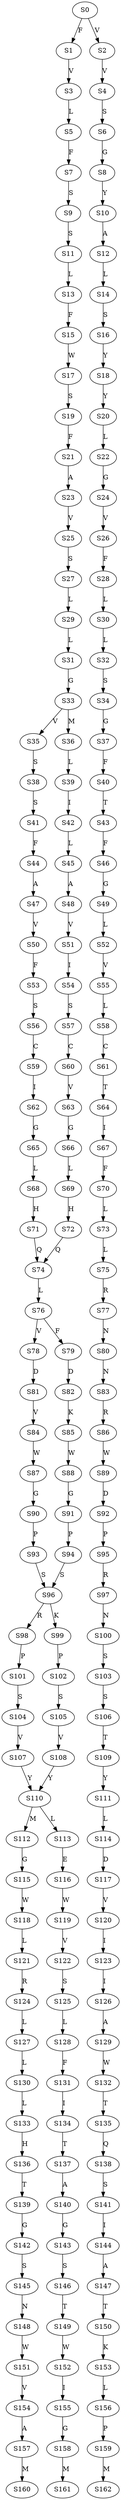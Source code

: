 strict digraph  {
	S0 -> S1 [ label = F ];
	S0 -> S2 [ label = V ];
	S1 -> S3 [ label = V ];
	S2 -> S4 [ label = V ];
	S3 -> S5 [ label = L ];
	S4 -> S6 [ label = S ];
	S5 -> S7 [ label = F ];
	S6 -> S8 [ label = G ];
	S7 -> S9 [ label = S ];
	S8 -> S10 [ label = Y ];
	S9 -> S11 [ label = S ];
	S10 -> S12 [ label = A ];
	S11 -> S13 [ label = L ];
	S12 -> S14 [ label = L ];
	S13 -> S15 [ label = F ];
	S14 -> S16 [ label = S ];
	S15 -> S17 [ label = W ];
	S16 -> S18 [ label = Y ];
	S17 -> S19 [ label = S ];
	S18 -> S20 [ label = Y ];
	S19 -> S21 [ label = F ];
	S20 -> S22 [ label = L ];
	S21 -> S23 [ label = A ];
	S22 -> S24 [ label = G ];
	S23 -> S25 [ label = V ];
	S24 -> S26 [ label = V ];
	S25 -> S27 [ label = S ];
	S26 -> S28 [ label = F ];
	S27 -> S29 [ label = L ];
	S28 -> S30 [ label = L ];
	S29 -> S31 [ label = L ];
	S30 -> S32 [ label = L ];
	S31 -> S33 [ label = G ];
	S32 -> S34 [ label = S ];
	S33 -> S35 [ label = V ];
	S33 -> S36 [ label = M ];
	S34 -> S37 [ label = G ];
	S35 -> S38 [ label = S ];
	S36 -> S39 [ label = L ];
	S37 -> S40 [ label = F ];
	S38 -> S41 [ label = S ];
	S39 -> S42 [ label = I ];
	S40 -> S43 [ label = T ];
	S41 -> S44 [ label = F ];
	S42 -> S45 [ label = L ];
	S43 -> S46 [ label = F ];
	S44 -> S47 [ label = A ];
	S45 -> S48 [ label = A ];
	S46 -> S49 [ label = G ];
	S47 -> S50 [ label = V ];
	S48 -> S51 [ label = V ];
	S49 -> S52 [ label = L ];
	S50 -> S53 [ label = F ];
	S51 -> S54 [ label = I ];
	S52 -> S55 [ label = V ];
	S53 -> S56 [ label = S ];
	S54 -> S57 [ label = S ];
	S55 -> S58 [ label = L ];
	S56 -> S59 [ label = C ];
	S57 -> S60 [ label = C ];
	S58 -> S61 [ label = C ];
	S59 -> S62 [ label = I ];
	S60 -> S63 [ label = V ];
	S61 -> S64 [ label = T ];
	S62 -> S65 [ label = G ];
	S63 -> S66 [ label = G ];
	S64 -> S67 [ label = I ];
	S65 -> S68 [ label = L ];
	S66 -> S69 [ label = L ];
	S67 -> S70 [ label = F ];
	S68 -> S71 [ label = H ];
	S69 -> S72 [ label = H ];
	S70 -> S73 [ label = L ];
	S71 -> S74 [ label = Q ];
	S72 -> S74 [ label = Q ];
	S73 -> S75 [ label = L ];
	S74 -> S76 [ label = L ];
	S75 -> S77 [ label = R ];
	S76 -> S78 [ label = V ];
	S76 -> S79 [ label = F ];
	S77 -> S80 [ label = N ];
	S78 -> S81 [ label = D ];
	S79 -> S82 [ label = D ];
	S80 -> S83 [ label = N ];
	S81 -> S84 [ label = V ];
	S82 -> S85 [ label = K ];
	S83 -> S86 [ label = R ];
	S84 -> S87 [ label = W ];
	S85 -> S88 [ label = W ];
	S86 -> S89 [ label = W ];
	S87 -> S90 [ label = G ];
	S88 -> S91 [ label = G ];
	S89 -> S92 [ label = D ];
	S90 -> S93 [ label = P ];
	S91 -> S94 [ label = P ];
	S92 -> S95 [ label = P ];
	S93 -> S96 [ label = S ];
	S94 -> S96 [ label = S ];
	S95 -> S97 [ label = R ];
	S96 -> S98 [ label = R ];
	S96 -> S99 [ label = K ];
	S97 -> S100 [ label = N ];
	S98 -> S101 [ label = P ];
	S99 -> S102 [ label = P ];
	S100 -> S103 [ label = S ];
	S101 -> S104 [ label = S ];
	S102 -> S105 [ label = S ];
	S103 -> S106 [ label = S ];
	S104 -> S107 [ label = V ];
	S105 -> S108 [ label = V ];
	S106 -> S109 [ label = T ];
	S107 -> S110 [ label = Y ];
	S108 -> S110 [ label = Y ];
	S109 -> S111 [ label = Y ];
	S110 -> S112 [ label = M ];
	S110 -> S113 [ label = L ];
	S111 -> S114 [ label = L ];
	S112 -> S115 [ label = G ];
	S113 -> S116 [ label = E ];
	S114 -> S117 [ label = D ];
	S115 -> S118 [ label = W ];
	S116 -> S119 [ label = W ];
	S117 -> S120 [ label = V ];
	S118 -> S121 [ label = L ];
	S119 -> S122 [ label = V ];
	S120 -> S123 [ label = I ];
	S121 -> S124 [ label = R ];
	S122 -> S125 [ label = S ];
	S123 -> S126 [ label = I ];
	S124 -> S127 [ label = L ];
	S125 -> S128 [ label = L ];
	S126 -> S129 [ label = A ];
	S127 -> S130 [ label = L ];
	S128 -> S131 [ label = F ];
	S129 -> S132 [ label = W ];
	S130 -> S133 [ label = L ];
	S131 -> S134 [ label = I ];
	S132 -> S135 [ label = T ];
	S133 -> S136 [ label = H ];
	S134 -> S137 [ label = T ];
	S135 -> S138 [ label = Q ];
	S136 -> S139 [ label = T ];
	S137 -> S140 [ label = A ];
	S138 -> S141 [ label = S ];
	S139 -> S142 [ label = G ];
	S140 -> S143 [ label = G ];
	S141 -> S144 [ label = I ];
	S142 -> S145 [ label = S ];
	S143 -> S146 [ label = S ];
	S144 -> S147 [ label = A ];
	S145 -> S148 [ label = N ];
	S146 -> S149 [ label = T ];
	S147 -> S150 [ label = T ];
	S148 -> S151 [ label = W ];
	S149 -> S152 [ label = W ];
	S150 -> S153 [ label = K ];
	S151 -> S154 [ label = V ];
	S152 -> S155 [ label = I ];
	S153 -> S156 [ label = L ];
	S154 -> S157 [ label = A ];
	S155 -> S158 [ label = G ];
	S156 -> S159 [ label = P ];
	S157 -> S160 [ label = M ];
	S158 -> S161 [ label = M ];
	S159 -> S162 [ label = M ];
}
